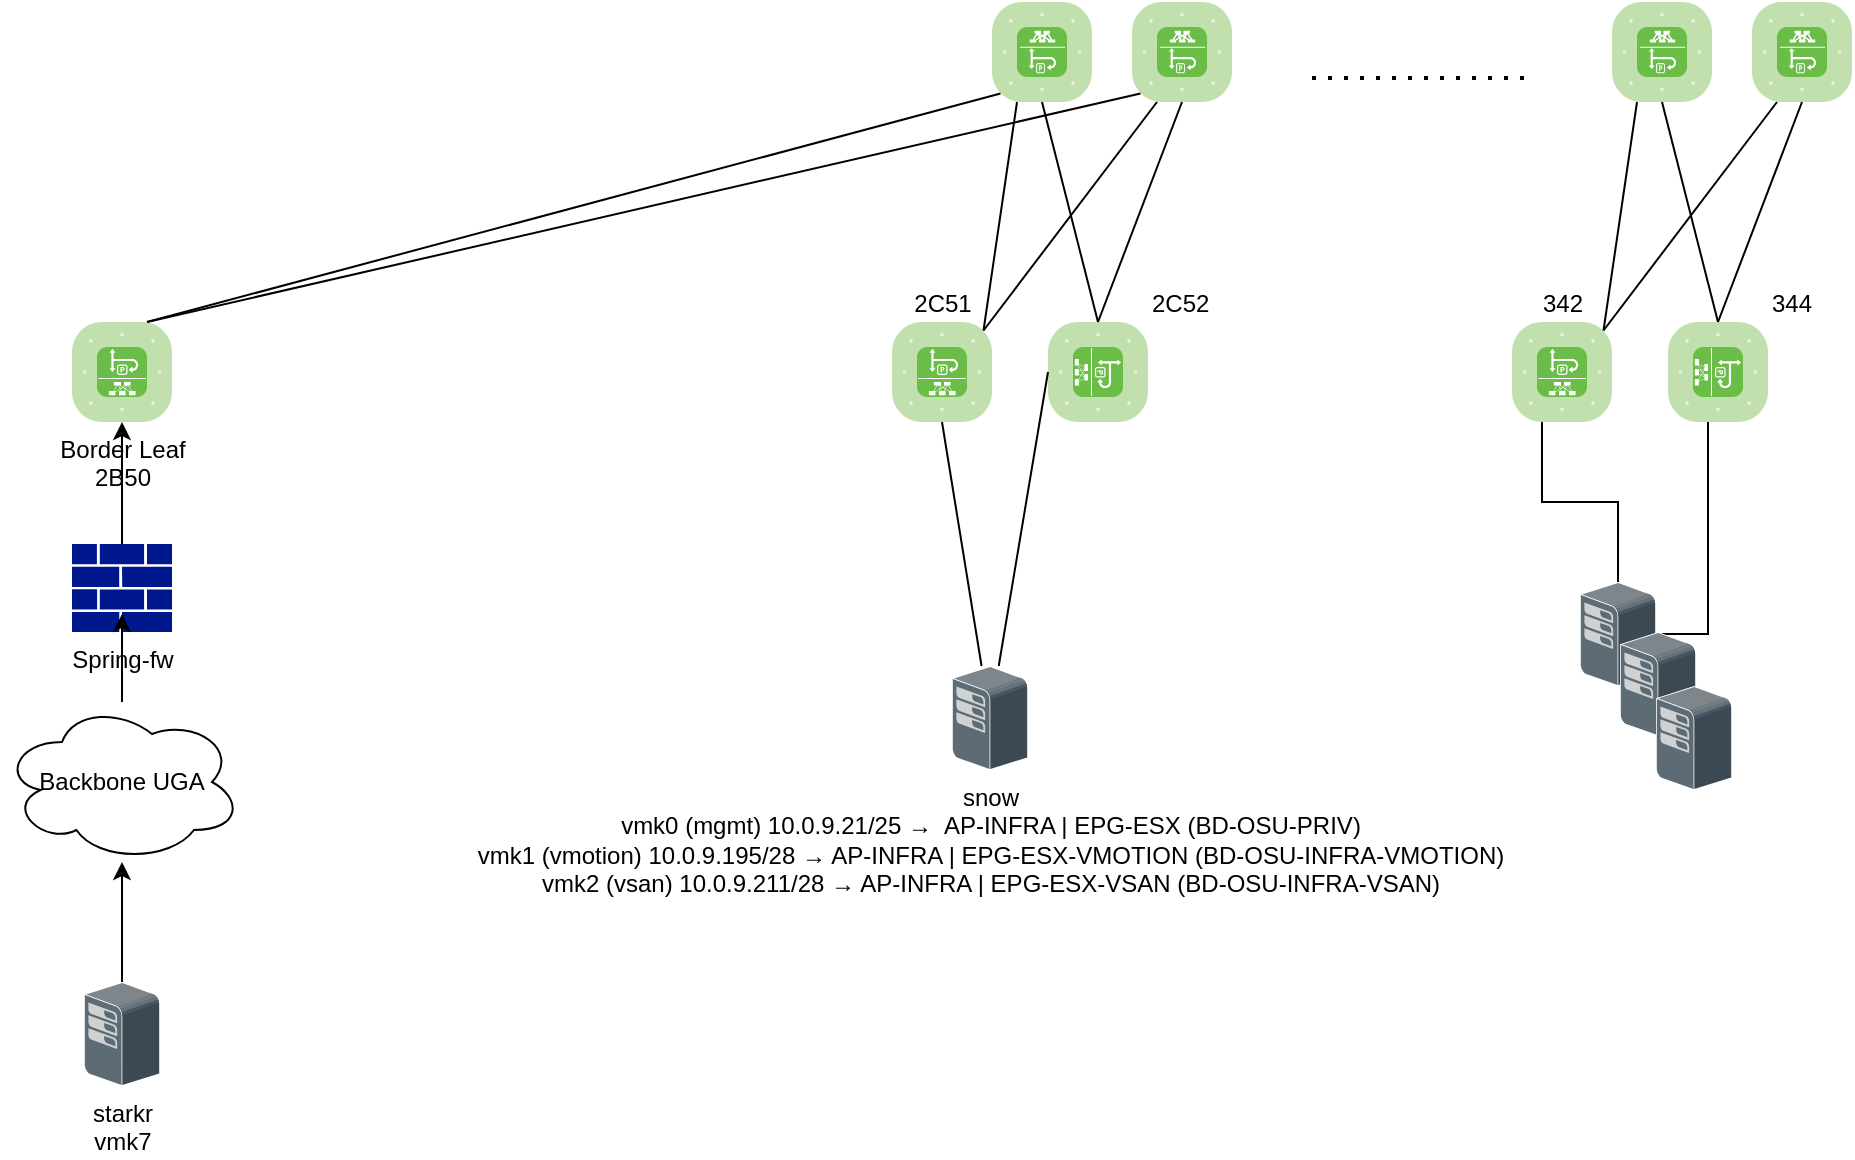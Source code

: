 <mxfile version="14.5.4" type="github">
  <diagram id="HhhJA0jkjIQcnTKa6Uss" name="Page-1">
    <mxGraphModel dx="2032" dy="945" grid="1" gridSize="10" guides="1" tooltips="1" connect="1" arrows="1" fold="1" page="1" pageScale="1" pageWidth="1100" pageHeight="850" math="0" shadow="0">
      <root>
        <mxCell id="0" />
        <mxCell id="1" parent="0" />
        <mxCell id="6UK3dRl_GSbIqII08d5U-1" value="&lt;div&gt;snow&lt;/div&gt;&lt;div&gt;vmk0 (mgmt) 10.0.9.21/25 →&amp;nbsp; AP-INFRA | EPG-ESX (BD-OSU-PRIV)&lt;br&gt;&lt;/div&gt;&lt;div&gt;vmk1 (vmotion) 10.0.9.195/28 → AP-INFRA | EPG-ESX-VMOTION (BD-OSU-INFRA-VMOTION)&lt;/div&gt;&lt;div&gt;vmk2 (vsan) 10.0.9.211/28 → AP-INFRA | EPG-ESX-VSAN (BD-OSU-INFRA-VSAN)&lt;/div&gt;" style="shadow=0;dashed=0;html=1;labelPosition=center;verticalLabelPosition=bottom;verticalAlign=top;align=center;outlineConnect=0;shape=mxgraph.veeam.3d.esx_esxi;" vertex="1" parent="1">
          <mxGeometry x="160" y="452" width="38" height="52" as="geometry" />
        </mxCell>
        <mxCell id="6UK3dRl_GSbIqII08d5U-53" style="edgeStyle=orthogonalEdgeStyle;rounded=0;orthogonalLoop=1;jettySize=auto;html=1;entryX=0.3;entryY=0.7;entryDx=0;entryDy=0;entryPerimeter=0;" edge="1" parent="1" source="6UK3dRl_GSbIqII08d5U-2" target="6UK3dRl_GSbIqII08d5U-45">
          <mxGeometry relative="1" as="geometry" />
        </mxCell>
        <mxCell id="6UK3dRl_GSbIqII08d5U-54" style="edgeStyle=orthogonalEdgeStyle;rounded=0;orthogonalLoop=1;jettySize=auto;html=1;entryX=0.48;entryY=0.6;entryDx=0;entryDy=0;entryPerimeter=0;" edge="1" parent="1" source="6UK3dRl_GSbIqII08d5U-2" target="6UK3dRl_GSbIqII08d5U-46">
          <mxGeometry relative="1" as="geometry" />
        </mxCell>
        <mxCell id="6UK3dRl_GSbIqII08d5U-2" value="" style="shadow=0;dashed=0;html=1;labelPosition=center;verticalLabelPosition=bottom;verticalAlign=top;align=center;outlineConnect=0;shape=mxgraph.veeam.3d.esx_esxi;" vertex="1" parent="1">
          <mxGeometry x="474" y="410" width="38" height="52" as="geometry" />
        </mxCell>
        <mxCell id="6UK3dRl_GSbIqII08d5U-3" value="" style="shadow=0;dashed=0;html=1;labelPosition=center;verticalLabelPosition=bottom;verticalAlign=top;align=center;outlineConnect=0;shape=mxgraph.veeam.3d.esx_esxi;" vertex="1" parent="1">
          <mxGeometry x="494" y="435" width="38" height="52" as="geometry" />
        </mxCell>
        <mxCell id="6UK3dRl_GSbIqII08d5U-4" value="" style="shadow=0;dashed=0;html=1;labelPosition=center;verticalLabelPosition=bottom;verticalAlign=top;align=center;outlineConnect=0;shape=mxgraph.veeam.3d.esx_esxi;" vertex="1" parent="1">
          <mxGeometry x="512" y="462" width="38" height="52" as="geometry" />
        </mxCell>
        <mxCell id="6UK3dRl_GSbIqII08d5U-5" value="2C51" style="verticalLabelPosition=top;html=1;fillColor=#6ABD46;strokeColor=#ffffff;verticalAlign=bottom;align=center;points=[[0.085,0.085,0],[0.915,0.085,0],[0.915,0.915,0],[0.085,0.915,0],[0.25,0,0],[0.5,0,0],[0.75,0,0],[1,0.25,0],[1,0.5,0],[1,0.75,0],[0.75,1,0],[0.5,1,0],[0.25,1,0],[0,0.75,0],[0,0.5,0],[0,0.25,0]];pointerEvents=1;shape=mxgraph.cisco_safe.compositeIcon;bgIcon=mxgraph.cisco_safe.architecture.generic_appliance;resIcon=mxgraph.cisco_safe.architecture.aci_leaf_switch;labelPosition=center;" vertex="1" parent="1">
          <mxGeometry x="130" y="280" width="50" height="50" as="geometry" />
        </mxCell>
        <mxCell id="6UK3dRl_GSbIqII08d5U-6" value="&lt;div&gt;2C52&lt;/div&gt;" style="verticalLabelPosition=top;html=1;fillColor=#6ABD46;strokeColor=#ffffff;verticalAlign=bottom;align=left;points=[[0.085,0.085,0],[0.915,0.085,0],[0.915,0.915,0],[0.085,0.915,0],[0.25,0,0],[0.5,0,0],[0.75,0,0],[1,0.25,0],[1,0.5,0],[1,0.75,0],[0.75,1,0],[0.5,1,0],[0.25,1,0],[0,0.75,0],[0,0.5,0],[0,0.25,0]];pointerEvents=1;shape=mxgraph.cisco_safe.compositeIcon;bgIcon=mxgraph.cisco_safe.architecture.generic_appliance;resIcon=mxgraph.cisco_safe.architecture.aci_leaf_switch;labelPosition=right;direction=south;" vertex="1" parent="1">
          <mxGeometry x="208" y="280" width="50" height="50" as="geometry" />
        </mxCell>
        <mxCell id="6UK3dRl_GSbIqII08d5U-7" value="" style="verticalLabelPosition=bottom;html=1;fillColor=#6ABD46;strokeColor=#ffffff;verticalAlign=top;align=center;points=[[0.085,0.085,0],[0.915,0.085,0],[0.915,0.915,0],[0.085,0.915,0],[0.25,0,0],[0.5,0,0],[0.75,0,0],[1,0.25,0],[1,0.5,0],[1,0.75,0],[0.75,1,0],[0.5,1,0],[0.25,1,0],[0,0.75,0],[0,0.5,0],[0,0.25,0]];pointerEvents=1;shape=mxgraph.cisco_safe.compositeIcon;bgIcon=mxgraph.cisco_safe.architecture.generic_appliance;resIcon=mxgraph.cisco_safe.architecture.aci_spine_switch;" vertex="1" parent="1">
          <mxGeometry x="180" y="120" width="50" height="50" as="geometry" />
        </mxCell>
        <mxCell id="6UK3dRl_GSbIqII08d5U-8" value="" style="verticalLabelPosition=bottom;html=1;fillColor=#6ABD46;strokeColor=#ffffff;verticalAlign=top;align=center;points=[[0.085,0.085,0],[0.915,0.085,0],[0.915,0.915,0],[0.085,0.915,0],[0.25,0,0],[0.5,0,0],[0.75,0,0],[1,0.25,0],[1,0.5,0],[1,0.75,0],[0.75,1,0],[0.5,1,0],[0.25,1,0],[0,0.75,0],[0,0.5,0],[0,0.25,0]];pointerEvents=1;shape=mxgraph.cisco_safe.compositeIcon;bgIcon=mxgraph.cisco_safe.architecture.generic_appliance;resIcon=mxgraph.cisco_safe.architecture.aci_spine_switch;" vertex="1" parent="1">
          <mxGeometry x="250" y="120" width="50" height="50" as="geometry" />
        </mxCell>
        <mxCell id="6UK3dRl_GSbIqII08d5U-9" value="" style="endArrow=none;html=1;entryX=0.5;entryY=1;entryDx=0;entryDy=0;entryPerimeter=0;" edge="1" parent="1" source="6UK3dRl_GSbIqII08d5U-1" target="6UK3dRl_GSbIqII08d5U-5">
          <mxGeometry width="50" height="50" relative="1" as="geometry">
            <mxPoint x="460" y="510" as="sourcePoint" />
            <mxPoint x="510" y="460" as="targetPoint" />
          </mxGeometry>
        </mxCell>
        <mxCell id="6UK3dRl_GSbIqII08d5U-10" value="" style="endArrow=none;html=1;entryX=0.5;entryY=1;entryDx=0;entryDy=0;entryPerimeter=0;" edge="1" parent="1" source="6UK3dRl_GSbIqII08d5U-1" target="6UK3dRl_GSbIqII08d5U-6">
          <mxGeometry width="50" height="50" relative="1" as="geometry">
            <mxPoint x="220" y="440" as="sourcePoint" />
            <mxPoint x="510" y="460" as="targetPoint" />
          </mxGeometry>
        </mxCell>
        <mxCell id="6UK3dRl_GSbIqII08d5U-16" value="" style="endArrow=none;html=1;entryX=0.25;entryY=1;entryDx=0;entryDy=0;entryPerimeter=0;exitX=0.915;exitY=0.085;exitDx=0;exitDy=0;exitPerimeter=0;" edge="1" parent="1" source="6UK3dRl_GSbIqII08d5U-5" target="6UK3dRl_GSbIqII08d5U-7">
          <mxGeometry width="50" height="50" relative="1" as="geometry">
            <mxPoint x="-70" y="510" as="sourcePoint" />
            <mxPoint x="-20" y="460" as="targetPoint" />
          </mxGeometry>
        </mxCell>
        <mxCell id="6UK3dRl_GSbIqII08d5U-17" value="" style="endArrow=none;html=1;entryX=0.25;entryY=1;entryDx=0;entryDy=0;entryPerimeter=0;exitX=0.915;exitY=0.085;exitDx=0;exitDy=0;exitPerimeter=0;" edge="1" parent="1" source="6UK3dRl_GSbIqII08d5U-5" target="6UK3dRl_GSbIqII08d5U-8">
          <mxGeometry width="50" height="50" relative="1" as="geometry">
            <mxPoint x="-70" y="510" as="sourcePoint" />
            <mxPoint x="-20" y="460" as="targetPoint" />
          </mxGeometry>
        </mxCell>
        <mxCell id="6UK3dRl_GSbIqII08d5U-18" value="" style="endArrow=none;html=1;entryX=0.5;entryY=1;entryDx=0;entryDy=0;entryPerimeter=0;exitX=0;exitY=0.5;exitDx=0;exitDy=0;exitPerimeter=0;" edge="1" parent="1" source="6UK3dRl_GSbIqII08d5U-6" target="6UK3dRl_GSbIqII08d5U-7">
          <mxGeometry width="50" height="50" relative="1" as="geometry">
            <mxPoint x="-70" y="510" as="sourcePoint" />
            <mxPoint x="-20" y="460" as="targetPoint" />
          </mxGeometry>
        </mxCell>
        <mxCell id="6UK3dRl_GSbIqII08d5U-19" value="" style="endArrow=none;html=1;entryX=0.5;entryY=1;entryDx=0;entryDy=0;entryPerimeter=0;exitX=0;exitY=0.5;exitDx=0;exitDy=0;exitPerimeter=0;" edge="1" parent="1" source="6UK3dRl_GSbIqII08d5U-6" target="6UK3dRl_GSbIqII08d5U-8">
          <mxGeometry width="50" height="50" relative="1" as="geometry">
            <mxPoint x="-70" y="510" as="sourcePoint" />
            <mxPoint x="-20" y="460" as="targetPoint" />
          </mxGeometry>
        </mxCell>
        <mxCell id="6UK3dRl_GSbIqII08d5U-22" value="Border Leaf&lt;br&gt;2B50" style="verticalLabelPosition=bottom;html=1;fillColor=#6ABD46;strokeColor=#ffffff;verticalAlign=top;align=center;points=[[0.085,0.085,0],[0.915,0.085,0],[0.915,0.915,0],[0.085,0.915,0],[0.25,0,0],[0.5,0,0],[0.75,0,0],[1,0.25,0],[1,0.5,0],[1,0.75,0],[0.75,1,0],[0.5,1,0],[0.25,1,0],[0,0.75,0],[0,0.5,0],[0,0.25,0]];pointerEvents=1;shape=mxgraph.cisco_safe.compositeIcon;bgIcon=mxgraph.cisco_safe.architecture.generic_appliance;resIcon=mxgraph.cisco_safe.architecture.aci_leaf_switch;" vertex="1" parent="1">
          <mxGeometry x="-280" y="280" width="50" height="50" as="geometry" />
        </mxCell>
        <mxCell id="6UK3dRl_GSbIqII08d5U-28" value="" style="endArrow=none;html=1;entryX=0.085;entryY=0.915;entryDx=0;entryDy=0;entryPerimeter=0;exitX=0.75;exitY=0;exitDx=0;exitDy=0;exitPerimeter=0;" edge="1" parent="1" source="6UK3dRl_GSbIqII08d5U-22" target="6UK3dRl_GSbIqII08d5U-7">
          <mxGeometry width="50" height="50" relative="1" as="geometry">
            <mxPoint x="-70" y="510" as="sourcePoint" />
            <mxPoint x="-20" y="460" as="targetPoint" />
          </mxGeometry>
        </mxCell>
        <mxCell id="6UK3dRl_GSbIqII08d5U-29" value="" style="endArrow=none;html=1;entryX=0.085;entryY=0.915;entryDx=0;entryDy=0;entryPerimeter=0;exitX=0.75;exitY=0;exitDx=0;exitDy=0;exitPerimeter=0;" edge="1" parent="1" source="6UK3dRl_GSbIqII08d5U-22" target="6UK3dRl_GSbIqII08d5U-8">
          <mxGeometry width="50" height="50" relative="1" as="geometry">
            <mxPoint x="40" y="280" as="sourcePoint" />
            <mxPoint x="-20" y="460" as="targetPoint" />
          </mxGeometry>
        </mxCell>
        <mxCell id="6UK3dRl_GSbIqII08d5U-36" style="edgeStyle=orthogonalEdgeStyle;rounded=0;orthogonalLoop=1;jettySize=auto;html=1;entryX=0.5;entryY=1;entryDx=0;entryDy=0;entryPerimeter=0;" edge="1" parent="1" source="6UK3dRl_GSbIqII08d5U-35" target="6UK3dRl_GSbIqII08d5U-22">
          <mxGeometry relative="1" as="geometry" />
        </mxCell>
        <mxCell id="6UK3dRl_GSbIqII08d5U-35" value="Spring-fw" style="aspect=fixed;pointerEvents=1;shadow=0;dashed=0;html=1;strokeColor=none;labelPosition=center;verticalLabelPosition=bottom;verticalAlign=top;align=center;fillColor=#00188D;shape=mxgraph.mscae.enterprise.firewall" vertex="1" parent="1">
          <mxGeometry x="-280" y="391" width="50" height="44" as="geometry" />
        </mxCell>
        <mxCell id="6UK3dRl_GSbIqII08d5U-40" style="edgeStyle=orthogonalEdgeStyle;rounded=0;orthogonalLoop=1;jettySize=auto;html=1;" edge="1" parent="1" source="6UK3dRl_GSbIqII08d5U-37" target="6UK3dRl_GSbIqII08d5U-38">
          <mxGeometry relative="1" as="geometry" />
        </mxCell>
        <mxCell id="6UK3dRl_GSbIqII08d5U-37" value="&lt;div&gt;starkr&lt;/div&gt;&lt;div&gt;vmk7 &lt;/div&gt;" style="shadow=0;dashed=0;html=1;labelPosition=center;verticalLabelPosition=bottom;verticalAlign=top;align=center;outlineConnect=0;shape=mxgraph.veeam.3d.esx_esxi;" vertex="1" parent="1">
          <mxGeometry x="-274" y="610" width="38" height="52" as="geometry" />
        </mxCell>
        <mxCell id="6UK3dRl_GSbIqII08d5U-39" style="edgeStyle=orthogonalEdgeStyle;rounded=0;orthogonalLoop=1;jettySize=auto;html=1;entryX=0.5;entryY=0.795;entryDx=0;entryDy=0;entryPerimeter=0;" edge="1" parent="1" source="6UK3dRl_GSbIqII08d5U-38" target="6UK3dRl_GSbIqII08d5U-35">
          <mxGeometry relative="1" as="geometry" />
        </mxCell>
        <mxCell id="6UK3dRl_GSbIqII08d5U-38" value="Backbone UGA" style="ellipse;shape=cloud;whiteSpace=wrap;html=1;" vertex="1" parent="1">
          <mxGeometry x="-315" y="470" width="120" height="80" as="geometry" />
        </mxCell>
        <mxCell id="6UK3dRl_GSbIqII08d5U-45" value="342" style="verticalLabelPosition=top;html=1;fillColor=#6ABD46;strokeColor=#ffffff;verticalAlign=bottom;align=center;points=[[0.085,0.085,0],[0.915,0.085,0],[0.915,0.915,0],[0.085,0.915,0],[0.25,0,0],[0.5,0,0],[0.75,0,0],[1,0.25,0],[1,0.5,0],[1,0.75,0],[0.75,1,0],[0.5,1,0],[0.25,1,0],[0,0.75,0],[0,0.5,0],[0,0.25,0]];pointerEvents=1;shape=mxgraph.cisco_safe.compositeIcon;bgIcon=mxgraph.cisco_safe.architecture.generic_appliance;resIcon=mxgraph.cisco_safe.architecture.aci_leaf_switch;labelPosition=center;" vertex="1" parent="1">
          <mxGeometry x="440" y="280" width="50" height="50" as="geometry" />
        </mxCell>
        <mxCell id="6UK3dRl_GSbIqII08d5U-46" value="344" style="verticalLabelPosition=top;html=1;fillColor=#6ABD46;strokeColor=#ffffff;verticalAlign=bottom;align=left;points=[[0.085,0.085,0],[0.915,0.085,0],[0.915,0.915,0],[0.085,0.915,0],[0.25,0,0],[0.5,0,0],[0.75,0,0],[1,0.25,0],[1,0.5,0],[1,0.75,0],[0.75,1,0],[0.5,1,0],[0.25,1,0],[0,0.75,0],[0,0.5,0],[0,0.25,0]];pointerEvents=1;shape=mxgraph.cisco_safe.compositeIcon;bgIcon=mxgraph.cisco_safe.architecture.generic_appliance;resIcon=mxgraph.cisco_safe.architecture.aci_leaf_switch;labelPosition=right;direction=south;" vertex="1" parent="1">
          <mxGeometry x="518" y="280" width="50" height="50" as="geometry" />
        </mxCell>
        <mxCell id="6UK3dRl_GSbIqII08d5U-47" value="" style="verticalLabelPosition=bottom;html=1;fillColor=#6ABD46;strokeColor=#ffffff;verticalAlign=top;align=center;points=[[0.085,0.085,0],[0.915,0.085,0],[0.915,0.915,0],[0.085,0.915,0],[0.25,0,0],[0.5,0,0],[0.75,0,0],[1,0.25,0],[1,0.5,0],[1,0.75,0],[0.75,1,0],[0.5,1,0],[0.25,1,0],[0,0.75,0],[0,0.5,0],[0,0.25,0]];pointerEvents=1;shape=mxgraph.cisco_safe.compositeIcon;bgIcon=mxgraph.cisco_safe.architecture.generic_appliance;resIcon=mxgraph.cisco_safe.architecture.aci_spine_switch;" vertex="1" parent="1">
          <mxGeometry x="490" y="120" width="50" height="50" as="geometry" />
        </mxCell>
        <mxCell id="6UK3dRl_GSbIqII08d5U-48" value="" style="verticalLabelPosition=bottom;html=1;fillColor=#6ABD46;strokeColor=#ffffff;verticalAlign=top;align=center;points=[[0.085,0.085,0],[0.915,0.085,0],[0.915,0.915,0],[0.085,0.915,0],[0.25,0,0],[0.5,0,0],[0.75,0,0],[1,0.25,0],[1,0.5,0],[1,0.75,0],[0.75,1,0],[0.5,1,0],[0.25,1,0],[0,0.75,0],[0,0.5,0],[0,0.25,0]];pointerEvents=1;shape=mxgraph.cisco_safe.compositeIcon;bgIcon=mxgraph.cisco_safe.architecture.generic_appliance;resIcon=mxgraph.cisco_safe.architecture.aci_spine_switch;" vertex="1" parent="1">
          <mxGeometry x="560" y="120" width="50" height="50" as="geometry" />
        </mxCell>
        <mxCell id="6UK3dRl_GSbIqII08d5U-49" value="" style="endArrow=none;html=1;entryX=0.25;entryY=1;entryDx=0;entryDy=0;entryPerimeter=0;exitX=0.915;exitY=0.085;exitDx=0;exitDy=0;exitPerimeter=0;" edge="1" parent="1" source="6UK3dRl_GSbIqII08d5U-45" target="6UK3dRl_GSbIqII08d5U-47">
          <mxGeometry width="50" height="50" relative="1" as="geometry">
            <mxPoint x="240" y="510" as="sourcePoint" />
            <mxPoint x="290" y="460" as="targetPoint" />
          </mxGeometry>
        </mxCell>
        <mxCell id="6UK3dRl_GSbIqII08d5U-50" value="" style="endArrow=none;html=1;entryX=0.25;entryY=1;entryDx=0;entryDy=0;entryPerimeter=0;exitX=0.915;exitY=0.085;exitDx=0;exitDy=0;exitPerimeter=0;" edge="1" parent="1" source="6UK3dRl_GSbIqII08d5U-45" target="6UK3dRl_GSbIqII08d5U-48">
          <mxGeometry width="50" height="50" relative="1" as="geometry">
            <mxPoint x="240" y="510" as="sourcePoint" />
            <mxPoint x="290" y="460" as="targetPoint" />
          </mxGeometry>
        </mxCell>
        <mxCell id="6UK3dRl_GSbIqII08d5U-51" value="" style="endArrow=none;html=1;entryX=0.5;entryY=1;entryDx=0;entryDy=0;entryPerimeter=0;exitX=0;exitY=0.5;exitDx=0;exitDy=0;exitPerimeter=0;" edge="1" parent="1" source="6UK3dRl_GSbIqII08d5U-46" target="6UK3dRl_GSbIqII08d5U-47">
          <mxGeometry width="50" height="50" relative="1" as="geometry">
            <mxPoint x="240" y="510" as="sourcePoint" />
            <mxPoint x="290" y="460" as="targetPoint" />
          </mxGeometry>
        </mxCell>
        <mxCell id="6UK3dRl_GSbIqII08d5U-52" value="" style="endArrow=none;html=1;entryX=0.5;entryY=1;entryDx=0;entryDy=0;entryPerimeter=0;exitX=0;exitY=0.5;exitDx=0;exitDy=0;exitPerimeter=0;" edge="1" parent="1" source="6UK3dRl_GSbIqII08d5U-46" target="6UK3dRl_GSbIqII08d5U-48">
          <mxGeometry width="50" height="50" relative="1" as="geometry">
            <mxPoint x="240" y="510" as="sourcePoint" />
            <mxPoint x="290" y="460" as="targetPoint" />
          </mxGeometry>
        </mxCell>
        <mxCell id="6UK3dRl_GSbIqII08d5U-56" value="" style="endArrow=none;dashed=1;html=1;dashPattern=1 3;strokeWidth=2;" edge="1" parent="1">
          <mxGeometry width="50" height="50" relative="1" as="geometry">
            <mxPoint x="340" y="158" as="sourcePoint" />
            <mxPoint x="450" y="158" as="targetPoint" />
          </mxGeometry>
        </mxCell>
      </root>
    </mxGraphModel>
  </diagram>
</mxfile>

